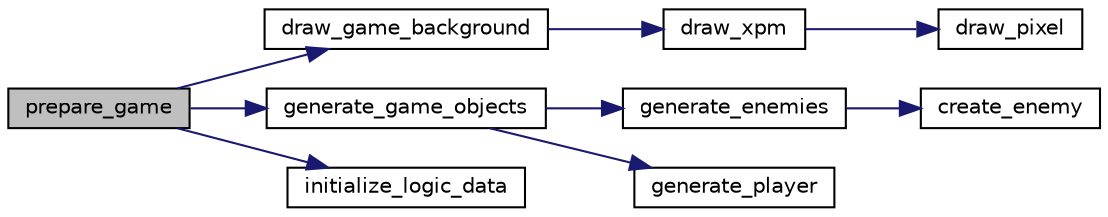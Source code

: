 digraph "prepare_game"
{
 // LATEX_PDF_SIZE
  edge [fontname="Helvetica",fontsize="10",labelfontname="Helvetica",labelfontsize="10"];
  node [fontname="Helvetica",fontsize="10",shape=record];
  rankdir="LR";
  Node1 [label="prepare_game",height=0.2,width=0.4,color="black", fillcolor="grey75", style="filled", fontcolor="black",tooltip="Prepares the game."];
  Node1 -> Node2 [color="midnightblue",fontsize="10",style="solid",fontname="Helvetica"];
  Node2 [label="draw_game_background",height=0.2,width=0.4,color="black", fillcolor="white", style="filled",URL="$sprite_8c.html#aa2ef3a2bfed75c17c56cf872ef4aad57",tooltip="Draws the game background on the background buffer."];
  Node2 -> Node3 [color="midnightblue",fontsize="10",style="solid",fontname="Helvetica"];
  Node3 [label="draw_xpm",height=0.2,width=0.4,color="black", fillcolor="white", style="filled",URL="$sprite_8c.html#a432d4502a05a1025f30948e4dbcd88b2",tooltip="Draws an xpm according to some parameters."];
  Node3 -> Node4 [color="midnightblue",fontsize="10",style="solid",fontname="Helvetica"];
  Node4 [label="draw_pixel",height=0.2,width=0.4,color="black", fillcolor="white", style="filled",URL="$video_8c.html#ac4898edce27b7b51b297128384e113be",tooltip="//Function which draws one pixel on the screen with the desired color, in the desired buffer"];
  Node1 -> Node5 [color="midnightblue",fontsize="10",style="solid",fontname="Helvetica"];
  Node5 [label="generate_game_objects",height=0.2,width=0.4,color="black", fillcolor="white", style="filled",URL="$group__logic.html#ga1e44ab470fef095c47ff7df0eecda7ae",tooltip="Generates all game objects to be used by the game."];
  Node5 -> Node6 [color="midnightblue",fontsize="10",style="solid",fontname="Helvetica"];
  Node6 [label="generate_enemies",height=0.2,width=0.4,color="black", fillcolor="white", style="filled",URL="$group__logic.html#gab6633ecc352d296a27e6b975043c86bf",tooltip="Initializes the enemy array, with the correct values for each object."];
  Node6 -> Node7 [color="midnightblue",fontsize="10",style="solid",fontname="Helvetica"];
  Node7 [label="create_enemy",height=0.2,width=0.4,color="black", fillcolor="white", style="filled",URL="$group__logic.html#gaeaa48a43dfc8592a47c63e08de926ef1",tooltip="Creates an enemy object based on some parameters, dinamically alocating memory, and returns a pointer..."];
  Node5 -> Node8 [color="midnightblue",fontsize="10",style="solid",fontname="Helvetica"];
  Node8 [label="generate_player",height=0.2,width=0.4,color="black", fillcolor="white", style="filled",URL="$group__logic.html#ga1ec384d736679d5bb53a15e9804bffbb",tooltip="Generates the player object, with the correct values."];
  Node1 -> Node9 [color="midnightblue",fontsize="10",style="solid",fontname="Helvetica"];
  Node9 [label="initialize_logic_data",height=0.2,width=0.4,color="black", fillcolor="white", style="filled",URL="$group__game.html#ga4d8e93607dc8b17c35bb111619aef8e8",tooltip="Initializes the logic data struct, upon starting gameplay."];
}
